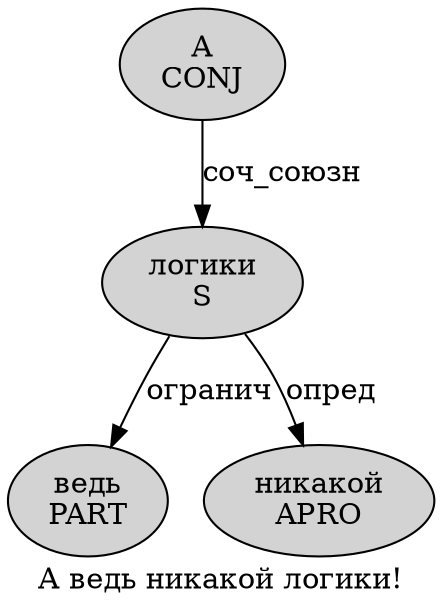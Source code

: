 digraph SENTENCE_3325 {
	graph [label="А ведь никакой логики!"]
	node [style=filled]
		0 [label="А
CONJ" color="" fillcolor=lightgray penwidth=1 shape=ellipse]
		1 [label="ведь
PART" color="" fillcolor=lightgray penwidth=1 shape=ellipse]
		2 [label="никакой
APRO" color="" fillcolor=lightgray penwidth=1 shape=ellipse]
		3 [label="логики
S" color="" fillcolor=lightgray penwidth=1 shape=ellipse]
			0 -> 3 [label="соч_союзн"]
			3 -> 1 [label="огранич"]
			3 -> 2 [label="опред"]
}